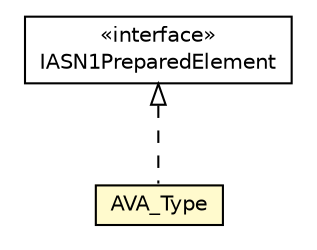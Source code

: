 #!/usr/local/bin/dot
#
# Class diagram 
# Generated by UMLGraph version R5_6-24-gf6e263 (http://www.umlgraph.org/)
#

digraph G {
	edge [fontname="Helvetica",fontsize=10,labelfontname="Helvetica",labelfontsize=10];
	node [fontname="Helvetica",fontsize=10,shape=plaintext];
	nodesep=0.25;
	ranksep=0.5;
	// org.universAAL.lddi.lib.ieeex73std.org.bn.coders.IASN1PreparedElement
	c1785085 [label=<<table title="org.universAAL.lddi.lib.ieeex73std.org.bn.coders.IASN1PreparedElement" border="0" cellborder="1" cellspacing="0" cellpadding="2" port="p" href="../../org/bn/coders/IASN1PreparedElement.html">
		<tr><td><table border="0" cellspacing="0" cellpadding="1">
<tr><td align="center" balign="center"> &#171;interface&#187; </td></tr>
<tr><td align="center" balign="center"> IASN1PreparedElement </td></tr>
		</table></td></tr>
		</table>>, URL="../../org/bn/coders/IASN1PreparedElement.html", fontname="Helvetica", fontcolor="black", fontsize=10.0];
	// org.universAAL.lddi.lib.ieeex73std.x73.p20601.AVA_Type
	c1785174 [label=<<table title="org.universAAL.lddi.lib.ieeex73std.x73.p20601.AVA_Type" border="0" cellborder="1" cellspacing="0" cellpadding="2" port="p" bgcolor="lemonChiffon" href="./AVA_Type.html">
		<tr><td><table border="0" cellspacing="0" cellpadding="1">
<tr><td align="center" balign="center"> AVA_Type </td></tr>
		</table></td></tr>
		</table>>, URL="./AVA_Type.html", fontname="Helvetica", fontcolor="black", fontsize=10.0];
	//org.universAAL.lddi.lib.ieeex73std.x73.p20601.AVA_Type implements org.universAAL.lddi.lib.ieeex73std.org.bn.coders.IASN1PreparedElement
	c1785085:p -> c1785174:p [dir=back,arrowtail=empty,style=dashed];
}

